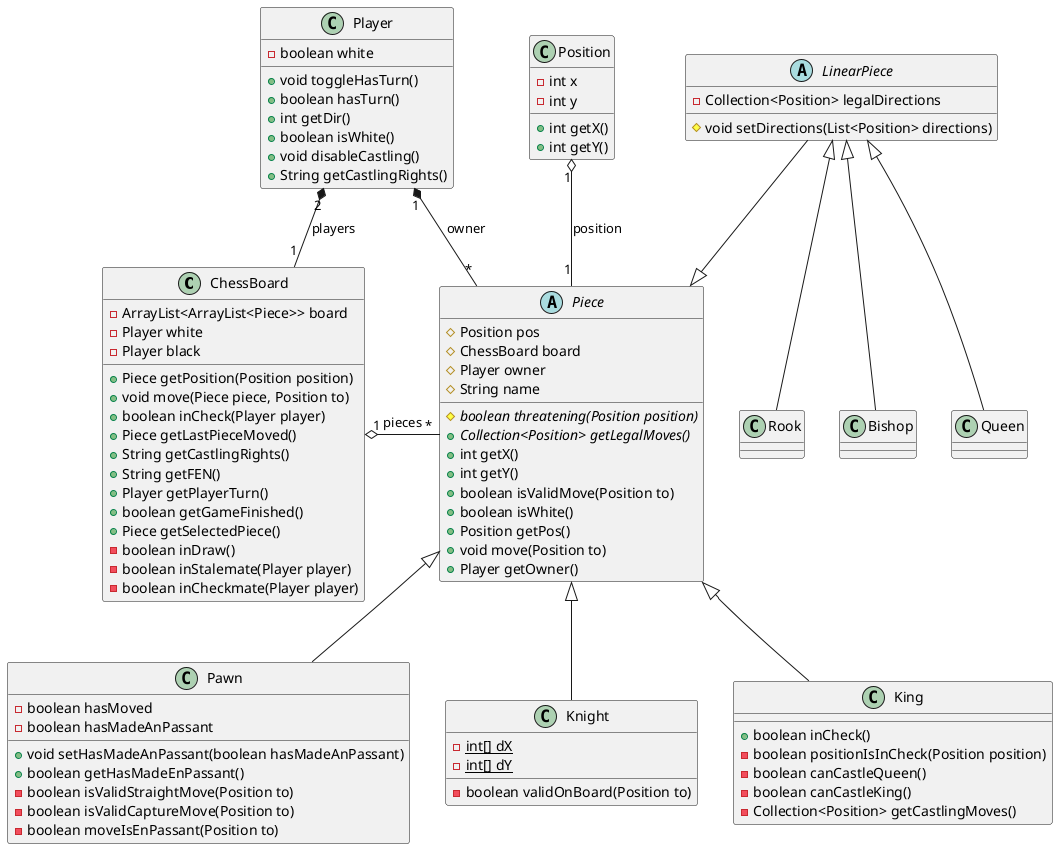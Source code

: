 @startuml classdiagram

class ChessBoard {
    -ArrayList<ArrayList<Piece>> board
    -Player white
    -Player black

    +Piece getPosition(Position position)
    +void move(Piece piece, Position to)
    +boolean inCheck(Player player)
    +Piece getLastPieceMoved()
    +String getCastlingRights()
    +String getFEN()
    +Player getPlayerTurn()
    +boolean getGameFinished()
    +Piece getSelectedPiece()
    -boolean inDraw()
    -boolean inStalemate(Player player)
    -boolean inCheckmate(Player player)
}

class Position {
    -int x
    -int y

    +int getX()
    +int getY()
}

class Player {
    -boolean white

    +void toggleHasTurn()
    +boolean hasTurn()
    +int getDir()
    +boolean isWhite()
    +void disableCastling()
    +String getCastlingRights()
}

abstract class Piece {
    #Position pos
    #ChessBoard board
    #Player owner
    #String name

    #{abstract} boolean threatening(Position position)
    +{abstract} Collection<Position> getLegalMoves()
    +int getX()
    +int getY()
    +boolean isValidMove(Position to)
    +boolean isWhite()
    +Position getPos()
    +void move(Position to)
    +Player getOwner()
}

abstract class LinearPiece {
    -Collection<Position> legalDirections

    #void setDirections(List<Position> directions)
}

class Bishop {
}

class Queen {
}

class Rook {
}

class Pawn {
    -boolean hasMoved
    -boolean hasMadeAnPassant

    +void setHasMadeAnPassant(boolean hasMadeAnPassant)
    +boolean getHasMadeEnPassant()
    -boolean isValidStraightMove(Position to)
    -boolean isValidCaptureMove(Position to)
    -boolean moveIsEnPassant(Position to)
}

class Knight {
    -{static} int[] dX
    -{static} int[] dY

    -boolean validOnBoard(Position to)
}

class King {
    +boolean inCheck()
    -boolean positionIsInCheck(Position position)
    -boolean canCastleQueen()
    -boolean canCastleKing()
    -Collection<Position> getCastlingMoves()
}

Player "2" *-- "1" ChessBoard : "players"
ChessBoard "1" o-r- "*" Piece : "pieces"
Position "1" o-- "1" Piece : "position"
Player "1" *-r- "*" Piece : "owner"

Piece <|-- Pawn
Piece <|-- Knight
Piece <|-- King
Piece <|-u- LinearPiece

LinearPiece <|-d- Bishop
LinearPiece <|-d- Queen
LinearPiece <|-d- Rook

@enduml

